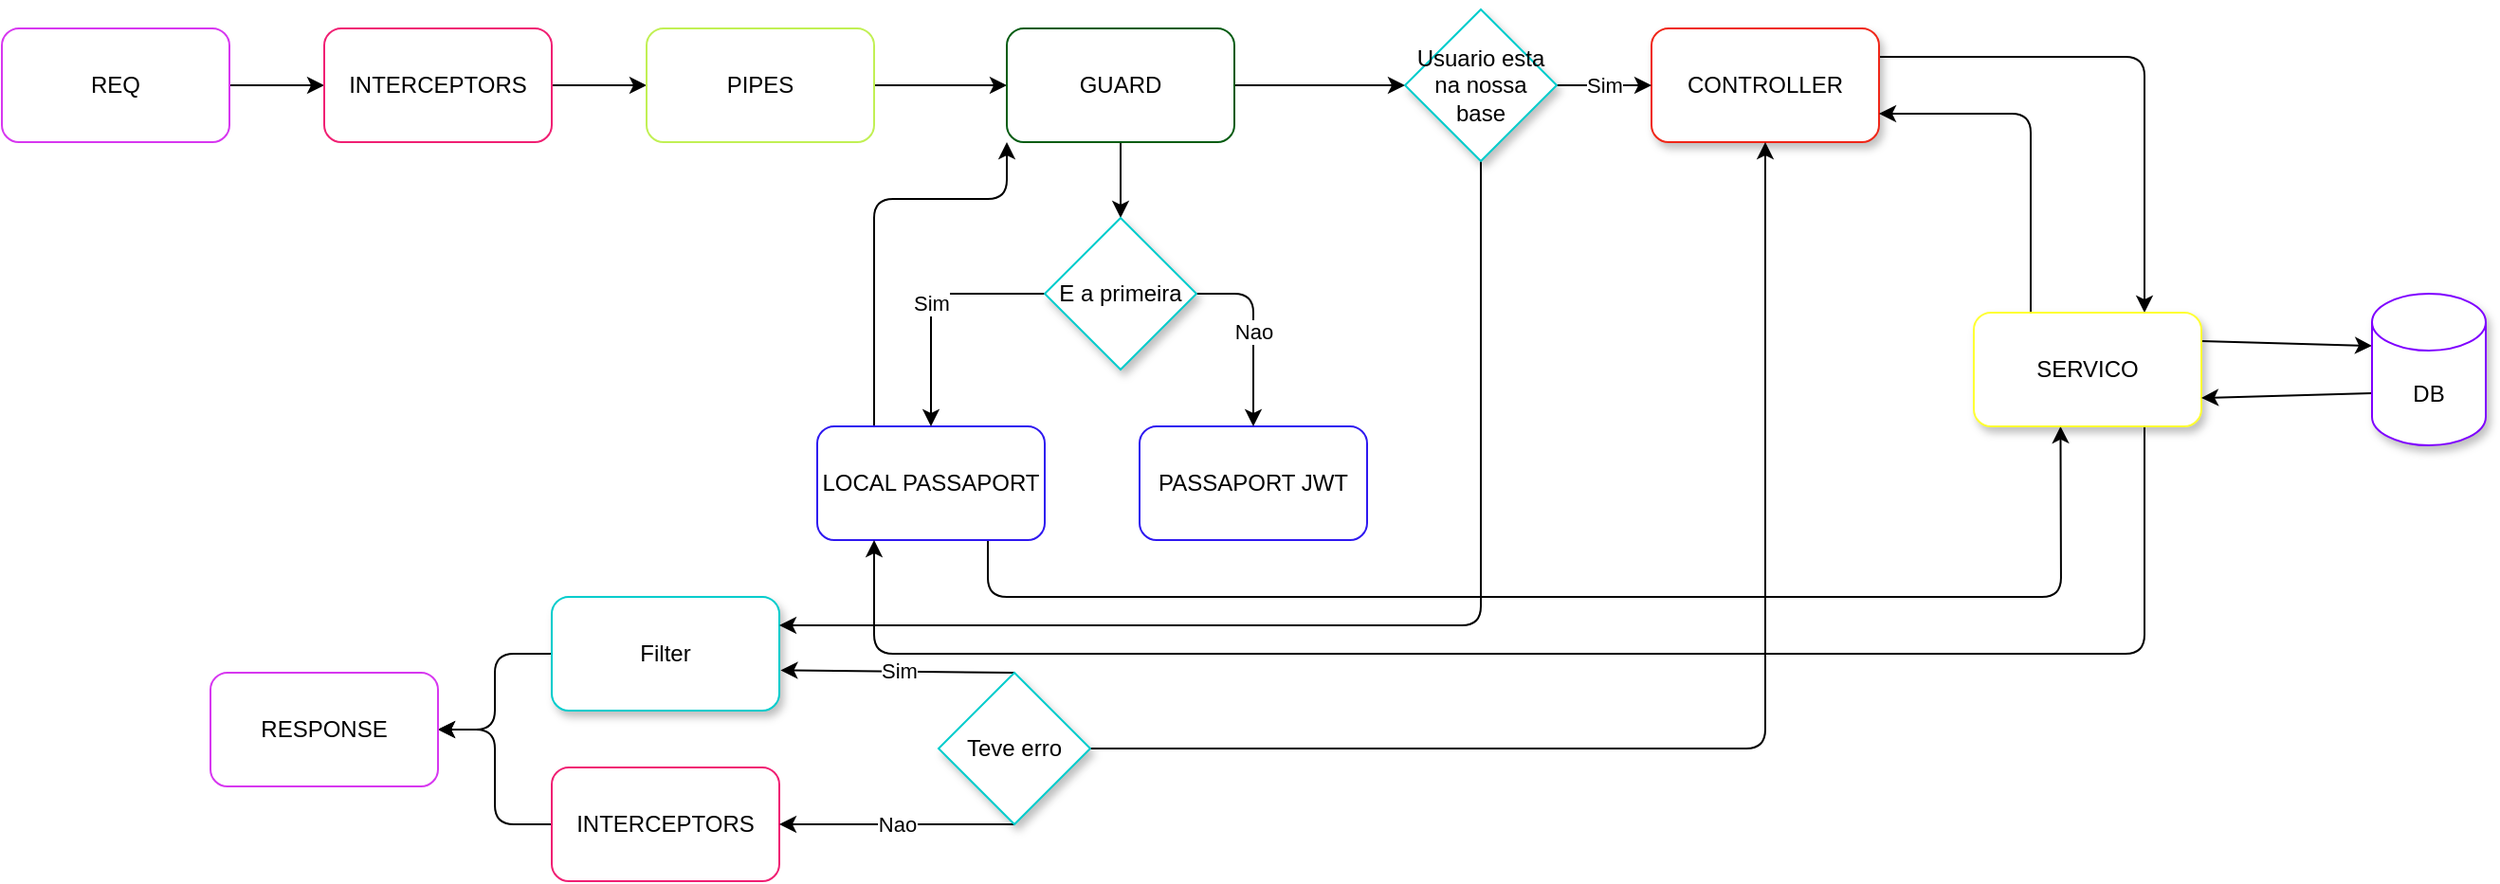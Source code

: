 <mxfile>
    <diagram id="2sqB23X24piITcKmiXVl" name="Página-1">
        <mxGraphModel dx="1729" dy="393" grid="1" gridSize="10" guides="1" tooltips="1" connect="1" arrows="1" fold="1" page="1" pageScale="1" pageWidth="827" pageHeight="1169" math="0" shadow="0">
            <root>
                <mxCell id="0"/>
                <mxCell id="1" parent="0"/>
                <mxCell id="7" value="" style="edgeStyle=none;html=1;" parent="1" source="2" target="3" edge="1">
                    <mxGeometry relative="1" as="geometry"/>
                </mxCell>
                <mxCell id="2" value="REQ" style="rounded=1;whiteSpace=wrap;html=1;strokeColor=#D737F0;" parent="1" vertex="1">
                    <mxGeometry x="-80" y="30" width="120" height="60" as="geometry"/>
                </mxCell>
                <mxCell id="8" value="" style="edgeStyle=none;html=1;" parent="1" source="3" target="4" edge="1">
                    <mxGeometry relative="1" as="geometry"/>
                </mxCell>
                <mxCell id="3" value="INTERCEPTORS" style="rounded=1;whiteSpace=wrap;html=1;strokeColor=#F01F73;" parent="1" vertex="1">
                    <mxGeometry x="90" y="30" width="120" height="60" as="geometry"/>
                </mxCell>
                <mxCell id="12" value="" style="edgeStyle=none;html=1;" parent="1" source="4" target="11" edge="1">
                    <mxGeometry relative="1" as="geometry"/>
                </mxCell>
                <mxCell id="4" value="PIPES" style="rounded=1;whiteSpace=wrap;html=1;strokeColor=#C1F054;" parent="1" vertex="1">
                    <mxGeometry x="260" y="30" width="120" height="60" as="geometry"/>
                </mxCell>
                <mxCell id="5" value="PASSAPORT JWT" style="rounded=1;whiteSpace=wrap;html=1;strokeColor=#2E18F0;" parent="1" vertex="1">
                    <mxGeometry x="520" y="240" width="120" height="60" as="geometry"/>
                </mxCell>
                <mxCell id="41" style="edgeStyle=none;html=1;exitX=1;exitY=0.25;exitDx=0;exitDy=0;entryX=0.75;entryY=0;entryDx=0;entryDy=0;" parent="1" source="6" target="40" edge="1">
                    <mxGeometry relative="1" as="geometry">
                        <Array as="points">
                            <mxPoint x="1050" y="45"/>
                        </Array>
                    </mxGeometry>
                </mxCell>
                <mxCell id="6" value="CONTROLLER" style="rounded=1;whiteSpace=wrap;html=1;shadow=1;strokeColor=#F02618;" parent="1" vertex="1">
                    <mxGeometry x="790" y="30" width="120" height="60" as="geometry"/>
                </mxCell>
                <mxCell id="28" value="" style="edgeStyle=none;html=1;" parent="1" source="11" target="27" edge="1">
                    <mxGeometry relative="1" as="geometry"/>
                </mxCell>
                <mxCell id="36" value="" style="edgeStyle=none;html=1;" parent="1" source="11" target="35" edge="1">
                    <mxGeometry relative="1" as="geometry"/>
                </mxCell>
                <mxCell id="11" value="GUARD" style="rounded=1;whiteSpace=wrap;html=1;strokeColor=#045C12;" parent="1" vertex="1">
                    <mxGeometry x="450" y="30" width="120" height="60" as="geometry"/>
                </mxCell>
                <mxCell id="31" style="edgeStyle=none;html=1;exitX=0;exitY=0.5;exitDx=0;exitDy=0;entryX=1;entryY=0.5;entryDx=0;entryDy=0;" parent="1" source="16" target="20" edge="1">
                    <mxGeometry relative="1" as="geometry">
                        <Array as="points">
                            <mxPoint x="180" y="360"/>
                            <mxPoint x="180" y="400"/>
                        </Array>
                    </mxGeometry>
                </mxCell>
                <mxCell id="16" value="Filter" style="rounded=1;whiteSpace=wrap;html=1;shadow=1;strokeColor=#00CCCC;" parent="1" vertex="1">
                    <mxGeometry x="210" y="330" width="120" height="60" as="geometry"/>
                </mxCell>
                <mxCell id="32" style="edgeStyle=none;html=1;exitX=0;exitY=0.5;exitDx=0;exitDy=0;entryX=1;entryY=0.5;entryDx=0;entryDy=0;" parent="1" source="19" target="20" edge="1">
                    <mxGeometry relative="1" as="geometry">
                        <Array as="points">
                            <mxPoint x="180" y="450"/>
                            <mxPoint x="180" y="400"/>
                        </Array>
                    </mxGeometry>
                </mxCell>
                <mxCell id="19" value="INTERCEPTORS" style="rounded=1;whiteSpace=wrap;html=1;strokeColor=#F01F73;" parent="1" vertex="1">
                    <mxGeometry x="210" y="420" width="120" height="60" as="geometry"/>
                </mxCell>
                <mxCell id="20" value="RESPONSE" style="rounded=1;whiteSpace=wrap;html=1;strokeColor=#D737F0;" parent="1" vertex="1">
                    <mxGeometry x="30" y="370" width="120" height="60" as="geometry"/>
                </mxCell>
                <mxCell id="24" value="Sim" style="edgeStyle=none;html=1;exitX=0.5;exitY=0;exitDx=0;exitDy=0;entryX=1.006;entryY=0.645;entryDx=0;entryDy=0;entryPerimeter=0;" parent="1" source="23" target="16" edge="1">
                    <mxGeometry relative="1" as="geometry"/>
                </mxCell>
                <mxCell id="25" value="Nao" style="edgeStyle=none;html=1;exitX=0.5;exitY=1;exitDx=0;exitDy=0;entryX=1;entryY=0.5;entryDx=0;entryDy=0;" parent="1" source="23" target="19" edge="1">
                    <mxGeometry relative="1" as="geometry">
                        <Array as="points">
                            <mxPoint x="454" y="450"/>
                        </Array>
                    </mxGeometry>
                </mxCell>
                <mxCell id="33" style="edgeStyle=none;html=1;exitX=1;exitY=0.5;exitDx=0;exitDy=0;entryX=0.5;entryY=1;entryDx=0;entryDy=0;" parent="1" source="23" target="6" edge="1">
                    <mxGeometry relative="1" as="geometry">
                        <Array as="points">
                            <mxPoint x="850" y="410"/>
                        </Array>
                    </mxGeometry>
                </mxCell>
                <mxCell id="23" value="Teve erro" style="rhombus;whiteSpace=wrap;html=1;shadow=1;strokeColor=#00CCCC;" parent="1" vertex="1">
                    <mxGeometry x="414" y="370" width="80" height="80" as="geometry"/>
                </mxCell>
                <mxCell id="29" value="Sim" style="edgeStyle=none;html=1;" parent="1" source="27" target="6" edge="1">
                    <mxGeometry relative="1" as="geometry"/>
                </mxCell>
                <mxCell id="30" style="edgeStyle=none;html=1;exitX=0.5;exitY=1;exitDx=0;exitDy=0;entryX=1;entryY=0.25;entryDx=0;entryDy=0;" parent="1" source="27" target="16" edge="1">
                    <mxGeometry relative="1" as="geometry">
                        <mxPoint x="340" y="300" as="targetPoint"/>
                        <Array as="points">
                            <mxPoint x="700" y="345"/>
                        </Array>
                    </mxGeometry>
                </mxCell>
                <mxCell id="27" value="Usuario esta na nossa base" style="rhombus;whiteSpace=wrap;html=1;shadow=1;strokeColor=#00CCCC;" parent="1" vertex="1">
                    <mxGeometry x="660" y="20" width="80" height="80" as="geometry"/>
                </mxCell>
                <mxCell id="39" style="edgeStyle=none;html=1;exitX=0.25;exitY=0;exitDx=0;exitDy=0;entryX=0;entryY=1;entryDx=0;entryDy=0;" parent="1" source="34" target="11" edge="1">
                    <mxGeometry relative="1" as="geometry">
                        <Array as="points">
                            <mxPoint x="380" y="120"/>
                            <mxPoint x="450" y="120"/>
                        </Array>
                    </mxGeometry>
                </mxCell>
                <mxCell id="43" style="edgeStyle=none;html=1;exitX=0.75;exitY=1;exitDx=0;exitDy=0;entryX=0.381;entryY=0.999;entryDx=0;entryDy=0;entryPerimeter=0;" parent="1" source="34" target="40" edge="1">
                    <mxGeometry relative="1" as="geometry">
                        <Array as="points">
                            <mxPoint x="440" y="330"/>
                            <mxPoint x="1006" y="330"/>
                        </Array>
                    </mxGeometry>
                </mxCell>
                <mxCell id="34" value="LOCAL PASSAPORT" style="rounded=1;whiteSpace=wrap;html=1;strokeColor=#2E18F0;" parent="1" vertex="1">
                    <mxGeometry x="350" y="240" width="120" height="60" as="geometry"/>
                </mxCell>
                <mxCell id="37" value="Sim" style="edgeStyle=none;html=1;exitX=0;exitY=0.5;exitDx=0;exitDy=0;entryX=0.5;entryY=0;entryDx=0;entryDy=0;" parent="1" source="35" target="34" edge="1">
                    <mxGeometry relative="1" as="geometry">
                        <Array as="points">
                            <mxPoint x="410" y="170"/>
                        </Array>
                    </mxGeometry>
                </mxCell>
                <mxCell id="38" value="Nao" style="edgeStyle=none;html=1;exitX=1;exitY=0.5;exitDx=0;exitDy=0;entryX=0.5;entryY=0;entryDx=0;entryDy=0;" parent="1" source="35" target="5" edge="1">
                    <mxGeometry relative="1" as="geometry">
                        <Array as="points">
                            <mxPoint x="580" y="170"/>
                        </Array>
                    </mxGeometry>
                </mxCell>
                <mxCell id="35" value="E a primeira" style="rhombus;whiteSpace=wrap;html=1;shadow=1;strokeColor=#00CCCC;" parent="1" vertex="1">
                    <mxGeometry x="470" y="130" width="80" height="80" as="geometry"/>
                </mxCell>
                <mxCell id="42" style="edgeStyle=none;html=1;exitX=0.25;exitY=0;exitDx=0;exitDy=0;entryX=1;entryY=0.75;entryDx=0;entryDy=0;" parent="1" source="40" target="6" edge="1">
                    <mxGeometry relative="1" as="geometry">
                        <mxPoint x="920" y="70" as="targetPoint"/>
                        <Array as="points">
                            <mxPoint x="990" y="75"/>
                        </Array>
                    </mxGeometry>
                </mxCell>
                <mxCell id="44" style="edgeStyle=none;html=1;exitX=0.75;exitY=1;exitDx=0;exitDy=0;entryX=0.25;entryY=1;entryDx=0;entryDy=0;" parent="1" source="40" target="34" edge="1">
                    <mxGeometry relative="1" as="geometry">
                        <Array as="points">
                            <mxPoint x="1050" y="360"/>
                            <mxPoint x="380" y="360"/>
                        </Array>
                    </mxGeometry>
                </mxCell>
                <mxCell id="46" style="edgeStyle=none;html=1;exitX=1;exitY=0.25;exitDx=0;exitDy=0;entryX=0;entryY=0;entryDx=0;entryDy=27.5;entryPerimeter=0;" parent="1" source="40" target="45" edge="1">
                    <mxGeometry relative="1" as="geometry"/>
                </mxCell>
                <mxCell id="40" value="SERVICO" style="rounded=1;whiteSpace=wrap;html=1;shadow=1;strokeColor=#FFFF33;" parent="1" vertex="1">
                    <mxGeometry x="960" y="180" width="120" height="60" as="geometry"/>
                </mxCell>
                <mxCell id="47" style="edgeStyle=none;html=1;exitX=0;exitY=0;exitDx=0;exitDy=52.5;exitPerimeter=0;entryX=1;entryY=0.75;entryDx=0;entryDy=0;" parent="1" source="45" target="40" edge="1">
                    <mxGeometry relative="1" as="geometry"/>
                </mxCell>
                <mxCell id="45" value="DB" style="shape=cylinder3;whiteSpace=wrap;html=1;boundedLbl=1;backgroundOutline=1;size=15;shadow=1;strokeColor=#7F00FF;" parent="1" vertex="1">
                    <mxGeometry x="1170" y="170" width="60" height="80" as="geometry"/>
                </mxCell>
            </root>
        </mxGraphModel>
    </diagram>
</mxfile>